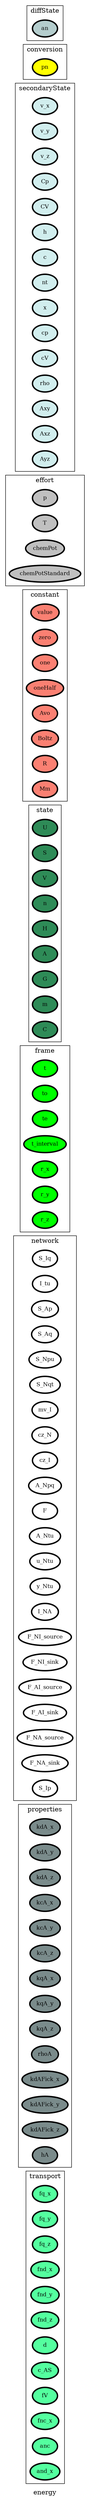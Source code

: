 digraph energy {
label=energy;
rankdir=LR;
subgraph cluster_energy___transport {
label=transport;
rankdir=LR;
V_151 [fillcolor=seagreen1, fontsize=12, label=fq_x, penwidth=3, style=filled];
V_152 [fillcolor=seagreen1, fontsize=12, label=fq_y, penwidth=3, style=filled];
V_153 [fillcolor=seagreen1, fontsize=12, label=fq_z, penwidth=3, style=filled];
V_154 [fillcolor=seagreen1, fontsize=12, label=fnd_x, penwidth=3, style=filled];
V_155 [fillcolor=seagreen1, fontsize=12, label=fnd_y, penwidth=3, style=filled];
V_156 [fillcolor=seagreen1, fontsize=12, label=fnd_z, penwidth=3, style=filled];
V_157 [fillcolor=seagreen1, fontsize=12, label=d, penwidth=3, style=filled];
V_158 [fillcolor=seagreen1, fontsize=12, label=c_AS, penwidth=3, style=filled];
V_159 [fillcolor=seagreen1, fontsize=12, label=fV, penwidth=3, style=filled];
V_160 [fillcolor=seagreen1, fontsize=12, label=fnc_x, penwidth=3, style=filled];
V_194 [fillcolor=seagreen1, fontsize=12, label=anc, penwidth=3, style=filled];
V_195 [fillcolor=seagreen1, fontsize=12, label=and_x, penwidth=3, style=filled];
}

subgraph cluster_energy___geometry {
label=geometry;
rankdir=LR;
}

subgraph cluster_energy___properties {
label=properties;
rankdir=LR;
V_180 [fillcolor=lightcyan4, fontsize=12, label=kdA_x, penwidth=3, style=filled];
V_181 [fillcolor=lightcyan4, fontsize=12, label=kdA_y, penwidth=3, style=filled];
V_182 [fillcolor=lightcyan4, fontsize=12, label=kdA_z, penwidth=3, style=filled];
V_183 [fillcolor=lightcyan4, fontsize=12, label=kcA_x, penwidth=3, style=filled];
V_184 [fillcolor=lightcyan4, fontsize=12, label=kcA_y, penwidth=3, style=filled];
V_185 [fillcolor=lightcyan4, fontsize=12, label=kcA_z, penwidth=3, style=filled];
V_186 [fillcolor=lightcyan4, fontsize=12, label=kqA_x, penwidth=3, style=filled];
V_187 [fillcolor=lightcyan4, fontsize=12, label=kqA_y, penwidth=3, style=filled];
V_188 [fillcolor=lightcyan4, fontsize=12, label=kqA_z, penwidth=3, style=filled];
V_189 [fillcolor=lightcyan4, fontsize=12, label=rhoA, penwidth=3, style=filled];
V_190 [fillcolor=lightcyan4, fontsize=12, label=kdAFick_x, penwidth=3, style=filled];
V_191 [fillcolor=lightcyan4, fontsize=12, label=kdAFick_y, penwidth=3, style=filled];
V_192 [fillcolor=lightcyan4, fontsize=12, label=kdAFick_z, penwidth=3, style=filled];
V_193 [fillcolor=lightcyan4, fontsize=12, label=hA, penwidth=3, style=filled];
}

subgraph cluster_energy___network {
label=network;
rankdir=LR;
V_10 [fillcolor=white, fontsize=12, label=S_Iq, penwidth=3, style=filled];
V_11 [fillcolor=white, fontsize=12, label=I_tu, penwidth=3, style=filled];
V_12 [fillcolor=white, fontsize=12, label=S_Ap, penwidth=3, style=filled];
V_13 [fillcolor=white, fontsize=12, label=S_Aq, penwidth=3, style=filled];
V_14 [fillcolor=white, fontsize=12, label=S_Npu, penwidth=3, style=filled];
V_15 [fillcolor=white, fontsize=12, label=S_Nqt, penwidth=3, style=filled];
V_16 [fillcolor=white, fontsize=12, label=mv_I, penwidth=3, style=filled];
V_17 [fillcolor=white, fontsize=12, label=cz_N, penwidth=3, style=filled];
V_18 [fillcolor=white, fontsize=12, label=cz_I, penwidth=3, style=filled];
V_19 [fillcolor=white, fontsize=12, label=A_Npq, penwidth=3, style=filled];
V_2 [fillcolor=white, fontsize=12, label=F, penwidth=3, style=filled];
V_20 [fillcolor=white, fontsize=12, label=A_Ntu, penwidth=3, style=filled];
V_21 [fillcolor=white, fontsize=12, label=u_Ntu, penwidth=3, style=filled];
V_22 [fillcolor=white, fontsize=12, label=y_Ntu, penwidth=3, style=filled];
V_27 [fillcolor=white, fontsize=12, label=I_NA, penwidth=3, style=filled];
V_3 [fillcolor=white, fontsize=12, label=F_NI_source, penwidth=3, style=filled];
V_4 [fillcolor=white, fontsize=12, label=F_NI_sink, penwidth=3, style=filled];
V_5 [fillcolor=white, fontsize=12, label=F_AI_source, penwidth=3, style=filled];
V_6 [fillcolor=white, fontsize=12, label=F_AI_sink, penwidth=3, style=filled];
V_7 [fillcolor=white, fontsize=12, label=F_NA_source, penwidth=3, style=filled];
V_8 [fillcolor=white, fontsize=12, label=F_NA_sink, penwidth=3, style=filled];
V_9 [fillcolor=white, fontsize=12, label=S_Ip, penwidth=3, style=filled];
}

subgraph cluster_energy___differenceOperator {
label=differenceOperator;
rankdir=LR;
}

subgraph cluster_energy___frame {
label=frame;
rankdir=LR;
V_1 [fillcolor=green, fontsize=12, label=t, penwidth=3, style=filled];
V_105 [fillcolor=green, fontsize=12, label=to, penwidth=3, style=filled];
V_106 [fillcolor=green, fontsize=12, label=te, penwidth=3, style=filled];
V_107 [fillcolor=green, fontsize=12, label=t_interval, penwidth=3, style=filled];
V_23 [fillcolor=green, fontsize=12, label=r_x, penwidth=3, style=filled];
V_24 [fillcolor=green, fontsize=12, label=r_y, penwidth=3, style=filled];
V_25 [fillcolor=green, fontsize=12, label=r_z, penwidth=3, style=filled];
}

subgraph cluster_energy___state {
label=state;
rankdir=LR;
V_108 [fillcolor=seagreen, fontsize=12, label=U, penwidth=3, style=filled];
V_109 [fillcolor=seagreen, fontsize=12, label=S, penwidth=3, style=filled];
V_110 [fillcolor=seagreen, fontsize=12, label=V, penwidth=3, style=filled];
V_111 [fillcolor=seagreen, fontsize=12, label=n, penwidth=3, style=filled];
V_115 [fillcolor=seagreen, fontsize=12, label=H, penwidth=3, style=filled];
V_116 [fillcolor=seagreen, fontsize=12, label=A, penwidth=3, style=filled];
V_117 [fillcolor=seagreen, fontsize=12, label=G, penwidth=3, style=filled];
V_137 [fillcolor=seagreen, fontsize=12, label=m, penwidth=3, style=filled];
V_144 [fillcolor=seagreen, fontsize=12, label=C, penwidth=3, style=filled];
}

subgraph cluster_energy___constant {
label=constant;
rankdir=LR;
V_101 [fillcolor=salmon, fontsize=12, label=value, penwidth=3, style=filled];
V_102 [fillcolor=salmon, fontsize=12, label=zero, penwidth=3, style=filled];
V_103 [fillcolor=salmon, fontsize=12, label=one, penwidth=3, style=filled];
V_104 [fillcolor=salmon, fontsize=12, label=oneHalf, penwidth=3, style=filled];
V_121 [fillcolor=salmon, fontsize=12, label=Avo, penwidth=3, style=filled];
V_122 [fillcolor=salmon, fontsize=12, label=Boltz, penwidth=3, style=filled];
V_123 [fillcolor=salmon, fontsize=12, label=R, penwidth=3, style=filled];
V_132 [fillcolor=salmon, fontsize=12, label=Mm, penwidth=3, style=filled];
}

subgraph cluster_energy___effort {
label=effort;
rankdir=LR;
V_112 [fillcolor=grey, fontsize=12, label=p, penwidth=3, style=filled];
V_113 [fillcolor=grey, fontsize=12, label=T, penwidth=3, style=filled];
V_114 [fillcolor=grey, fontsize=12, label=chemPot, penwidth=3, style=filled];
V_161 [fillcolor=grey, fontsize=12, label=chemPotStandard, penwidth=3, style=filled];
}

subgraph cluster_energy___secondaryState {
label=secondaryState;
rankdir=LR;
V_118 [fillcolor=lightcyan2, fontsize=12, label=v_x, penwidth=3, style=filled];
V_119 [fillcolor=lightcyan2, fontsize=12, label=v_y, penwidth=3, style=filled];
V_120 [fillcolor=lightcyan2, fontsize=12, label=v_z, penwidth=3, style=filled];
V_124 [fillcolor=lightcyan2, fontsize=12, label=Cp, penwidth=3, style=filled];
V_125 [fillcolor=lightcyan2, fontsize=12, label=CV, penwidth=3, style=filled];
V_136 [fillcolor=lightcyan2, fontsize=12, label=h, penwidth=3, style=filled];
V_138 [fillcolor=lightcyan2, fontsize=12, label=c, penwidth=3, style=filled];
V_139 [fillcolor=lightcyan2, fontsize=12, label=nt, penwidth=3, style=filled];
V_140 [fillcolor=lightcyan2, fontsize=12, label=x, penwidth=3, style=filled];
V_141 [fillcolor=lightcyan2, fontsize=12, label=cp, penwidth=3, style=filled];
V_142 [fillcolor=lightcyan2, fontsize=12, label=cV, penwidth=3, style=filled];
V_143 [fillcolor=lightcyan2, fontsize=12, label=rho, penwidth=3, style=filled];
V_148 [fillcolor=lightcyan2, fontsize=12, label=Axy, penwidth=3, style=filled];
V_149 [fillcolor=lightcyan2, fontsize=12, label=Axz, penwidth=3, style=filled];
V_150 [fillcolor=lightcyan2, fontsize=12, label=Ayz, penwidth=3, style=filled];
}

subgraph cluster_energy___conversion {
label=conversion;
rankdir=LR;
V_179 [fillcolor=yellow, fontsize=12, label=pn, penwidth=3, style=filled];
}

subgraph cluster_energy___diffState {
label=diffState;
rankdir=LR;
V_196 [fillcolor=lightcyan3, fontsize=12, label=an, penwidth=3, style=filled];
}

subgraph cluster_energy___internalTransport {
label=internalTransport;
rankdir=LR;
}

}
